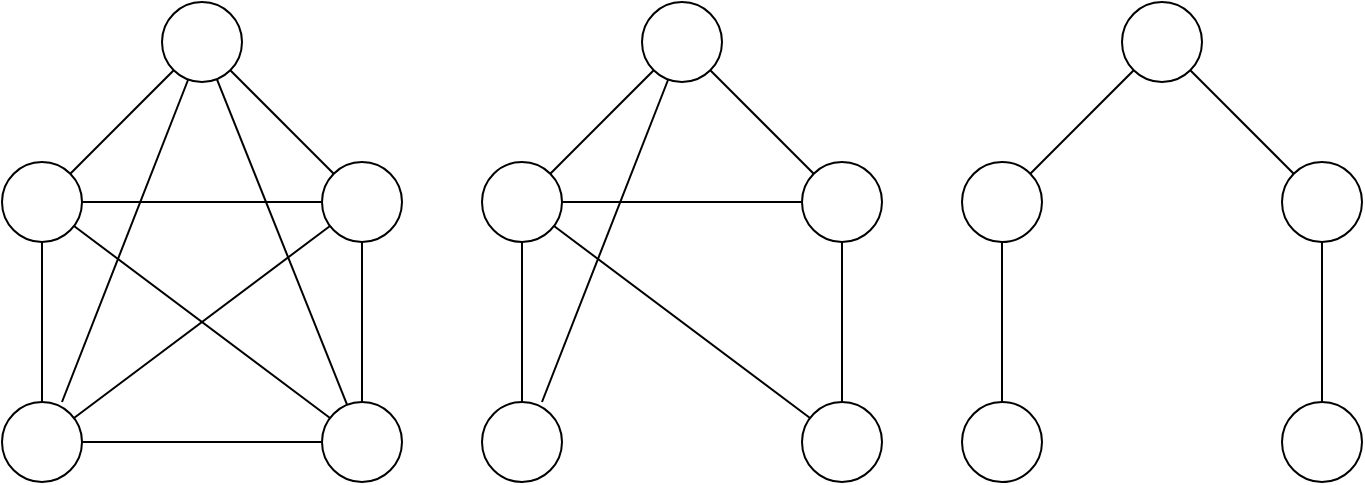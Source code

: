 <mxfile version="16.1.2" type="device"><diagram id="oouUGRGMKoHyqvcbHKaO" name="Page-1"><mxGraphModel dx="1127" dy="732" grid="1" gridSize="10" guides="1" tooltips="1" connect="1" arrows="1" fold="1" page="1" pageScale="1" pageWidth="850" pageHeight="1100" math="0" shadow="0"><root><mxCell id="0"/><mxCell id="1" parent="0"/><mxCell id="Gkq1UOUYQO7RcTmai6mp-1" value="" style="ellipse;whiteSpace=wrap;html=1;aspect=fixed;" vertex="1" parent="1"><mxGeometry x="200" y="200" width="40" height="40" as="geometry"/></mxCell><mxCell id="Gkq1UOUYQO7RcTmai6mp-2" value="" style="ellipse;whiteSpace=wrap;html=1;aspect=fixed;" vertex="1" parent="1"><mxGeometry x="280" y="280" width="40" height="40" as="geometry"/></mxCell><mxCell id="Gkq1UOUYQO7RcTmai6mp-3" value="" style="ellipse;whiteSpace=wrap;html=1;aspect=fixed;" vertex="1" parent="1"><mxGeometry x="280" y="400" width="40" height="40" as="geometry"/></mxCell><mxCell id="Gkq1UOUYQO7RcTmai6mp-4" value="" style="ellipse;whiteSpace=wrap;html=1;aspect=fixed;" vertex="1" parent="1"><mxGeometry x="120" y="400" width="40" height="40" as="geometry"/></mxCell><mxCell id="Gkq1UOUYQO7RcTmai6mp-5" value="" style="ellipse;whiteSpace=wrap;html=1;aspect=fixed;" vertex="1" parent="1"><mxGeometry x="120" y="280" width="40" height="40" as="geometry"/></mxCell><mxCell id="Gkq1UOUYQO7RcTmai6mp-7" value="" style="endArrow=none;html=1;rounded=0;" edge="1" parent="1" source="Gkq1UOUYQO7RcTmai6mp-5" target="Gkq1UOUYQO7RcTmai6mp-1"><mxGeometry width="50" height="50" relative="1" as="geometry"><mxPoint x="150" y="280" as="sourcePoint"/><mxPoint x="200" y="230" as="targetPoint"/></mxGeometry></mxCell><mxCell id="Gkq1UOUYQO7RcTmai6mp-8" value="" style="endArrow=none;html=1;rounded=0;" edge="1" parent="1" source="Gkq1UOUYQO7RcTmai6mp-5" target="Gkq1UOUYQO7RcTmai6mp-4"><mxGeometry width="50" height="50" relative="1" as="geometry"><mxPoint x="164.142" y="295.858" as="sourcePoint"/><mxPoint x="215.858" y="244.142" as="targetPoint"/></mxGeometry></mxCell><mxCell id="Gkq1UOUYQO7RcTmai6mp-9" value="" style="endArrow=none;html=1;rounded=0;" edge="1" parent="1" source="Gkq1UOUYQO7RcTmai6mp-5" target="Gkq1UOUYQO7RcTmai6mp-3"><mxGeometry width="50" height="50" relative="1" as="geometry"><mxPoint x="174.142" y="305.858" as="sourcePoint"/><mxPoint x="225.858" y="254.142" as="targetPoint"/></mxGeometry></mxCell><mxCell id="Gkq1UOUYQO7RcTmai6mp-10" value="" style="endArrow=none;html=1;rounded=0;" edge="1" parent="1" source="Gkq1UOUYQO7RcTmai6mp-5" target="Gkq1UOUYQO7RcTmai6mp-2"><mxGeometry width="50" height="50" relative="1" as="geometry"><mxPoint x="184.142" y="315.858" as="sourcePoint"/><mxPoint x="235.858" y="264.142" as="targetPoint"/></mxGeometry></mxCell><mxCell id="Gkq1UOUYQO7RcTmai6mp-11" value="" style="endArrow=none;html=1;rounded=0;" edge="1" parent="1" source="Gkq1UOUYQO7RcTmai6mp-4" target="Gkq1UOUYQO7RcTmai6mp-3"><mxGeometry width="50" height="50" relative="1" as="geometry"><mxPoint x="194.142" y="325.858" as="sourcePoint"/><mxPoint x="245.858" y="274.142" as="targetPoint"/></mxGeometry></mxCell><mxCell id="Gkq1UOUYQO7RcTmai6mp-12" value="" style="endArrow=none;html=1;rounded=0;" edge="1" parent="1" source="Gkq1UOUYQO7RcTmai6mp-4" target="Gkq1UOUYQO7RcTmai6mp-2"><mxGeometry width="50" height="50" relative="1" as="geometry"><mxPoint x="204.142" y="335.858" as="sourcePoint"/><mxPoint x="255.858" y="284.142" as="targetPoint"/></mxGeometry></mxCell><mxCell id="Gkq1UOUYQO7RcTmai6mp-13" value="" style="endArrow=none;html=1;rounded=0;" edge="1" parent="1" source="Gkq1UOUYQO7RcTmai6mp-1" target="Gkq1UOUYQO7RcTmai6mp-2"><mxGeometry width="50" height="50" relative="1" as="geometry"><mxPoint x="214.142" y="345.858" as="sourcePoint"/><mxPoint x="265.858" y="294.142" as="targetPoint"/></mxGeometry></mxCell><mxCell id="Gkq1UOUYQO7RcTmai6mp-14" value="" style="endArrow=none;html=1;rounded=0;" edge="1" parent="1" source="Gkq1UOUYQO7RcTmai6mp-3" target="Gkq1UOUYQO7RcTmai6mp-2"><mxGeometry width="50" height="50" relative="1" as="geometry"><mxPoint x="224.142" y="355.858" as="sourcePoint"/><mxPoint x="275.858" y="304.142" as="targetPoint"/></mxGeometry></mxCell><mxCell id="Gkq1UOUYQO7RcTmai6mp-15" value="" style="endArrow=none;html=1;rounded=0;entryX=0.325;entryY=0.975;entryDx=0;entryDy=0;entryPerimeter=0;" edge="1" parent="1" target="Gkq1UOUYQO7RcTmai6mp-1"><mxGeometry width="50" height="50" relative="1" as="geometry"><mxPoint x="150" y="400" as="sourcePoint"/><mxPoint x="220" y="240" as="targetPoint"/></mxGeometry></mxCell><mxCell id="Gkq1UOUYQO7RcTmai6mp-16" value="" style="endArrow=none;html=1;rounded=0;" edge="1" parent="1" source="Gkq1UOUYQO7RcTmai6mp-3" target="Gkq1UOUYQO7RcTmai6mp-1"><mxGeometry width="50" height="50" relative="1" as="geometry"><mxPoint x="244.142" y="375.858" as="sourcePoint"/><mxPoint x="295.858" y="324.142" as="targetPoint"/></mxGeometry></mxCell><mxCell id="Gkq1UOUYQO7RcTmai6mp-47" value="" style="ellipse;whiteSpace=wrap;html=1;aspect=fixed;" vertex="1" parent="1"><mxGeometry x="440" y="200" width="40" height="40" as="geometry"/></mxCell><mxCell id="Gkq1UOUYQO7RcTmai6mp-48" value="" style="ellipse;whiteSpace=wrap;html=1;aspect=fixed;" vertex="1" parent="1"><mxGeometry x="520" y="280" width="40" height="40" as="geometry"/></mxCell><mxCell id="Gkq1UOUYQO7RcTmai6mp-49" value="" style="ellipse;whiteSpace=wrap;html=1;aspect=fixed;" vertex="1" parent="1"><mxGeometry x="520" y="400" width="40" height="40" as="geometry"/></mxCell><mxCell id="Gkq1UOUYQO7RcTmai6mp-50" value="" style="ellipse;whiteSpace=wrap;html=1;aspect=fixed;" vertex="1" parent="1"><mxGeometry x="360" y="400" width="40" height="40" as="geometry"/></mxCell><mxCell id="Gkq1UOUYQO7RcTmai6mp-51" value="" style="ellipse;whiteSpace=wrap;html=1;aspect=fixed;" vertex="1" parent="1"><mxGeometry x="360" y="280" width="40" height="40" as="geometry"/></mxCell><mxCell id="Gkq1UOUYQO7RcTmai6mp-52" value="" style="endArrow=none;html=1;rounded=0;" edge="1" parent="1" source="Gkq1UOUYQO7RcTmai6mp-51" target="Gkq1UOUYQO7RcTmai6mp-47"><mxGeometry width="50" height="50" relative="1" as="geometry"><mxPoint x="390" y="280" as="sourcePoint"/><mxPoint x="440" y="230" as="targetPoint"/></mxGeometry></mxCell><mxCell id="Gkq1UOUYQO7RcTmai6mp-53" value="" style="endArrow=none;html=1;rounded=0;" edge="1" parent="1" source="Gkq1UOUYQO7RcTmai6mp-51" target="Gkq1UOUYQO7RcTmai6mp-50"><mxGeometry width="50" height="50" relative="1" as="geometry"><mxPoint x="404.142" y="295.858" as="sourcePoint"/><mxPoint x="455.858" y="244.142" as="targetPoint"/></mxGeometry></mxCell><mxCell id="Gkq1UOUYQO7RcTmai6mp-54" value="" style="endArrow=none;html=1;rounded=0;" edge="1" parent="1" source="Gkq1UOUYQO7RcTmai6mp-51" target="Gkq1UOUYQO7RcTmai6mp-49"><mxGeometry width="50" height="50" relative="1" as="geometry"><mxPoint x="414.142" y="305.858" as="sourcePoint"/><mxPoint x="465.858" y="254.142" as="targetPoint"/></mxGeometry></mxCell><mxCell id="Gkq1UOUYQO7RcTmai6mp-55" value="" style="endArrow=none;html=1;rounded=0;" edge="1" parent="1" source="Gkq1UOUYQO7RcTmai6mp-51" target="Gkq1UOUYQO7RcTmai6mp-48"><mxGeometry width="50" height="50" relative="1" as="geometry"><mxPoint x="424.142" y="315.858" as="sourcePoint"/><mxPoint x="475.858" y="264.142" as="targetPoint"/></mxGeometry></mxCell><mxCell id="Gkq1UOUYQO7RcTmai6mp-58" value="" style="endArrow=none;html=1;rounded=0;" edge="1" parent="1" source="Gkq1UOUYQO7RcTmai6mp-47" target="Gkq1UOUYQO7RcTmai6mp-48"><mxGeometry width="50" height="50" relative="1" as="geometry"><mxPoint x="454.142" y="345.858" as="sourcePoint"/><mxPoint x="505.858" y="294.142" as="targetPoint"/></mxGeometry></mxCell><mxCell id="Gkq1UOUYQO7RcTmai6mp-59" value="" style="endArrow=none;html=1;rounded=0;" edge="1" parent="1" source="Gkq1UOUYQO7RcTmai6mp-49" target="Gkq1UOUYQO7RcTmai6mp-48"><mxGeometry width="50" height="50" relative="1" as="geometry"><mxPoint x="464.142" y="355.858" as="sourcePoint"/><mxPoint x="515.858" y="304.142" as="targetPoint"/></mxGeometry></mxCell><mxCell id="Gkq1UOUYQO7RcTmai6mp-60" value="" style="endArrow=none;html=1;rounded=0;entryX=0.325;entryY=0.975;entryDx=0;entryDy=0;entryPerimeter=0;" edge="1" parent="1" target="Gkq1UOUYQO7RcTmai6mp-47"><mxGeometry width="50" height="50" relative="1" as="geometry"><mxPoint x="390" y="400" as="sourcePoint"/><mxPoint x="460" y="240" as="targetPoint"/></mxGeometry></mxCell><mxCell id="Gkq1UOUYQO7RcTmai6mp-62" value="" style="ellipse;whiteSpace=wrap;html=1;aspect=fixed;" vertex="1" parent="1"><mxGeometry x="680" y="200" width="40" height="40" as="geometry"/></mxCell><mxCell id="Gkq1UOUYQO7RcTmai6mp-63" value="" style="ellipse;whiteSpace=wrap;html=1;aspect=fixed;" vertex="1" parent="1"><mxGeometry x="760" y="280" width="40" height="40" as="geometry"/></mxCell><mxCell id="Gkq1UOUYQO7RcTmai6mp-64" value="" style="ellipse;whiteSpace=wrap;html=1;aspect=fixed;" vertex="1" parent="1"><mxGeometry x="760" y="400" width="40" height="40" as="geometry"/></mxCell><mxCell id="Gkq1UOUYQO7RcTmai6mp-65" value="" style="ellipse;whiteSpace=wrap;html=1;aspect=fixed;" vertex="1" parent="1"><mxGeometry x="600" y="400" width="40" height="40" as="geometry"/></mxCell><mxCell id="Gkq1UOUYQO7RcTmai6mp-66" value="" style="ellipse;whiteSpace=wrap;html=1;aspect=fixed;" vertex="1" parent="1"><mxGeometry x="600" y="280" width="40" height="40" as="geometry"/></mxCell><mxCell id="Gkq1UOUYQO7RcTmai6mp-67" value="" style="endArrow=none;html=1;rounded=0;" edge="1" parent="1" source="Gkq1UOUYQO7RcTmai6mp-66" target="Gkq1UOUYQO7RcTmai6mp-62"><mxGeometry width="50" height="50" relative="1" as="geometry"><mxPoint x="630" y="280" as="sourcePoint"/><mxPoint x="680" y="230" as="targetPoint"/></mxGeometry></mxCell><mxCell id="Gkq1UOUYQO7RcTmai6mp-68" value="" style="endArrow=none;html=1;rounded=0;" edge="1" parent="1" source="Gkq1UOUYQO7RcTmai6mp-66" target="Gkq1UOUYQO7RcTmai6mp-65"><mxGeometry width="50" height="50" relative="1" as="geometry"><mxPoint x="644.142" y="295.858" as="sourcePoint"/><mxPoint x="695.858" y="244.142" as="targetPoint"/></mxGeometry></mxCell><mxCell id="Gkq1UOUYQO7RcTmai6mp-73" value="" style="endArrow=none;html=1;rounded=0;" edge="1" parent="1" source="Gkq1UOUYQO7RcTmai6mp-62" target="Gkq1UOUYQO7RcTmai6mp-63"><mxGeometry width="50" height="50" relative="1" as="geometry"><mxPoint x="694.142" y="345.858" as="sourcePoint"/><mxPoint x="745.858" y="294.142" as="targetPoint"/></mxGeometry></mxCell><mxCell id="Gkq1UOUYQO7RcTmai6mp-74" value="" style="endArrow=none;html=1;rounded=0;" edge="1" parent="1" source="Gkq1UOUYQO7RcTmai6mp-64" target="Gkq1UOUYQO7RcTmai6mp-63"><mxGeometry width="50" height="50" relative="1" as="geometry"><mxPoint x="704.142" y="355.858" as="sourcePoint"/><mxPoint x="755.858" y="304.142" as="targetPoint"/></mxGeometry></mxCell></root></mxGraphModel></diagram></mxfile>